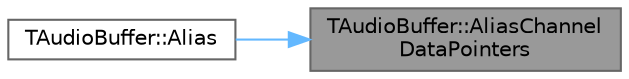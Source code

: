 digraph "TAudioBuffer::AliasChannelDataPointers"
{
 // INTERACTIVE_SVG=YES
 // LATEX_PDF_SIZE
  bgcolor="transparent";
  edge [fontname=Helvetica,fontsize=10,labelfontname=Helvetica,labelfontsize=10];
  node [fontname=Helvetica,fontsize=10,shape=box,height=0.2,width=0.4];
  rankdir="RL";
  Node1 [id="Node000001",label="TAudioBuffer::AliasChannel\lDataPointers",height=0.2,width=0.4,color="gray40", fillcolor="grey60", style="filled", fontcolor="black",tooltip=" "];
  Node1 -> Node2 [id="edge1_Node000001_Node000002",dir="back",color="steelblue1",style="solid",tooltip=" "];
  Node2 [id="Node000002",label="TAudioBuffer::Alias",height=0.2,width=0.4,color="grey40", fillcolor="white", style="filled",URL="$d6/d2f/classTAudioBuffer.html#a76d184425a80313403701d9fd885aaa7",tooltip=" "];
}
